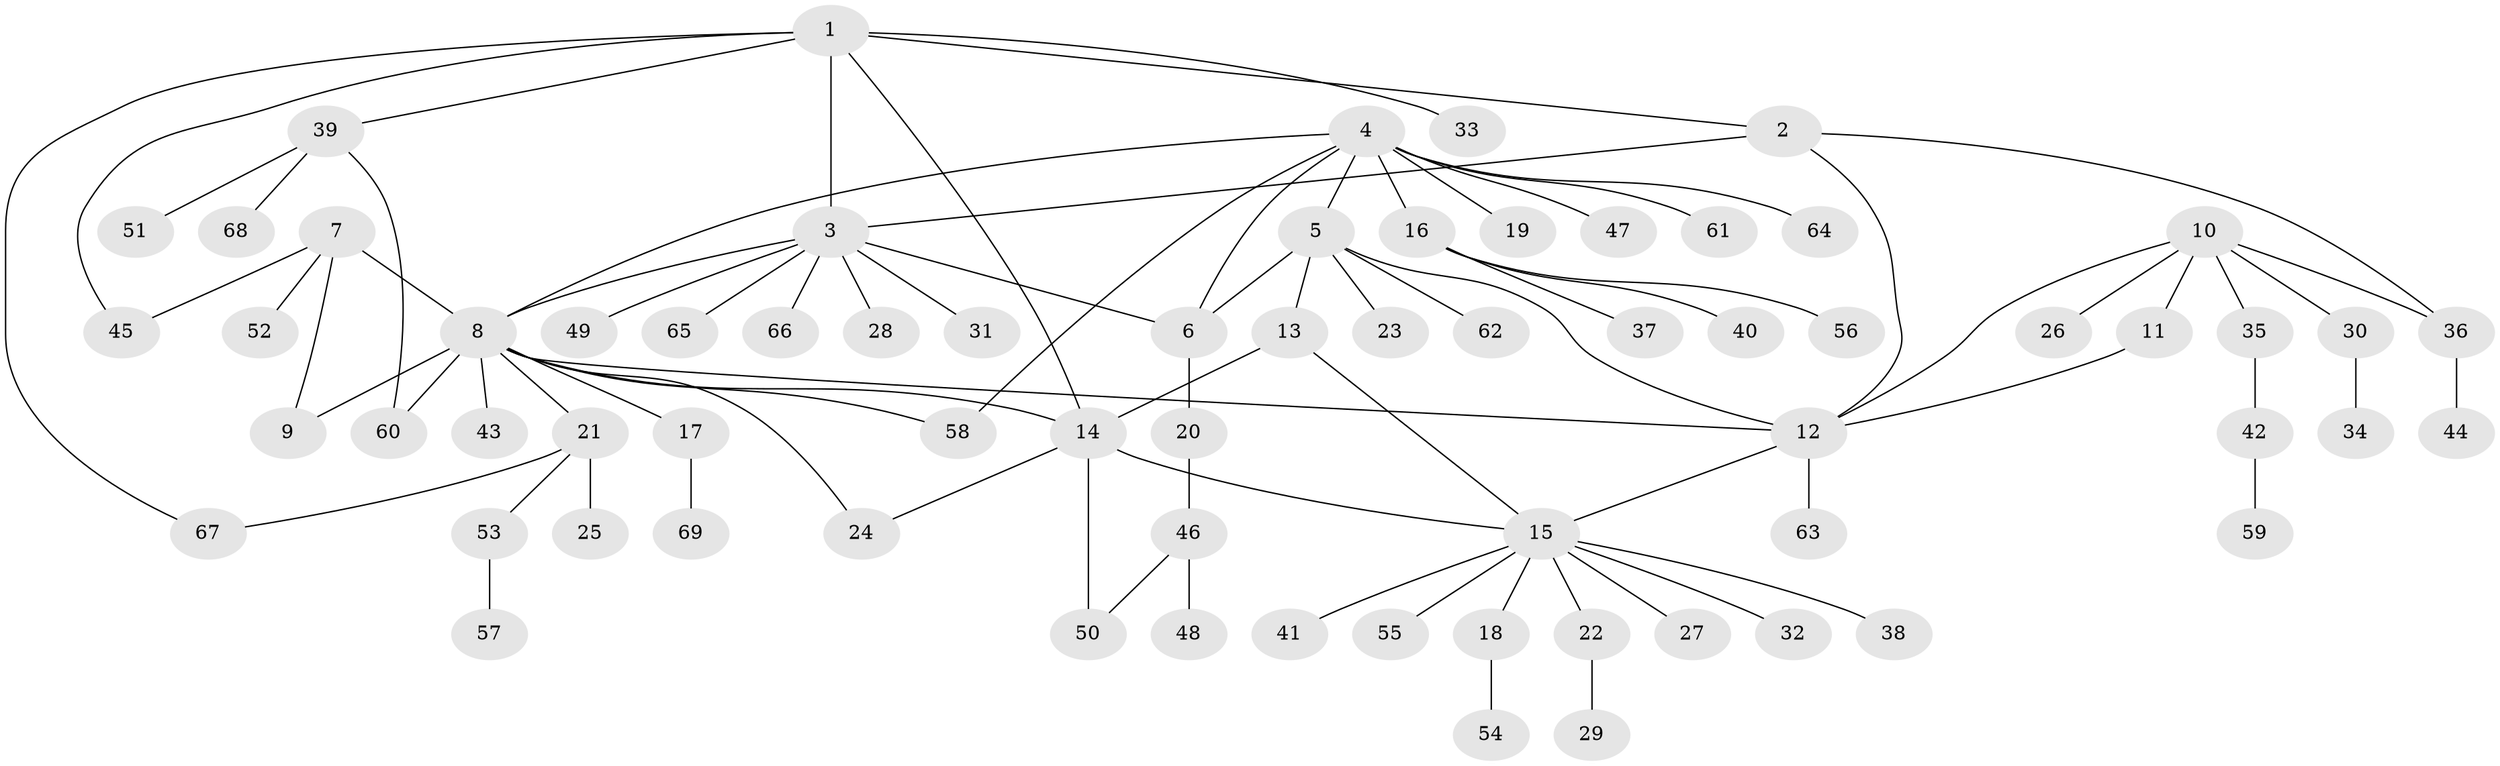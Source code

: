 // coarse degree distribution, {4: 0.10714285714285714, 1: 0.42857142857142855, 6: 0.10714285714285714, 5: 0.10714285714285714, 2: 0.17857142857142858, 8: 0.03571428571428571, 3: 0.03571428571428571}
// Generated by graph-tools (version 1.1) at 2025/37/03/04/25 23:37:38]
// undirected, 69 vertices, 86 edges
graph export_dot {
  node [color=gray90,style=filled];
  1;
  2;
  3;
  4;
  5;
  6;
  7;
  8;
  9;
  10;
  11;
  12;
  13;
  14;
  15;
  16;
  17;
  18;
  19;
  20;
  21;
  22;
  23;
  24;
  25;
  26;
  27;
  28;
  29;
  30;
  31;
  32;
  33;
  34;
  35;
  36;
  37;
  38;
  39;
  40;
  41;
  42;
  43;
  44;
  45;
  46;
  47;
  48;
  49;
  50;
  51;
  52;
  53;
  54;
  55;
  56;
  57;
  58;
  59;
  60;
  61;
  62;
  63;
  64;
  65;
  66;
  67;
  68;
  69;
  1 -- 2;
  1 -- 3;
  1 -- 14;
  1 -- 33;
  1 -- 39;
  1 -- 45;
  1 -- 67;
  2 -- 3;
  2 -- 12;
  2 -- 36;
  3 -- 6;
  3 -- 8;
  3 -- 28;
  3 -- 31;
  3 -- 49;
  3 -- 65;
  3 -- 66;
  4 -- 5;
  4 -- 6;
  4 -- 8;
  4 -- 16;
  4 -- 19;
  4 -- 47;
  4 -- 58;
  4 -- 61;
  4 -- 64;
  5 -- 6;
  5 -- 12;
  5 -- 13;
  5 -- 23;
  5 -- 62;
  6 -- 20;
  7 -- 8;
  7 -- 9;
  7 -- 45;
  7 -- 52;
  8 -- 9;
  8 -- 12;
  8 -- 14;
  8 -- 17;
  8 -- 21;
  8 -- 24;
  8 -- 43;
  8 -- 58;
  8 -- 60;
  10 -- 11;
  10 -- 12;
  10 -- 26;
  10 -- 30;
  10 -- 35;
  10 -- 36;
  11 -- 12;
  12 -- 15;
  12 -- 63;
  13 -- 14;
  13 -- 15;
  14 -- 15;
  14 -- 24;
  14 -- 50;
  15 -- 18;
  15 -- 22;
  15 -- 27;
  15 -- 32;
  15 -- 38;
  15 -- 41;
  15 -- 55;
  16 -- 37;
  16 -- 40;
  16 -- 56;
  17 -- 69;
  18 -- 54;
  20 -- 46;
  21 -- 25;
  21 -- 53;
  21 -- 67;
  22 -- 29;
  30 -- 34;
  35 -- 42;
  36 -- 44;
  39 -- 51;
  39 -- 60;
  39 -- 68;
  42 -- 59;
  46 -- 48;
  46 -- 50;
  53 -- 57;
}
